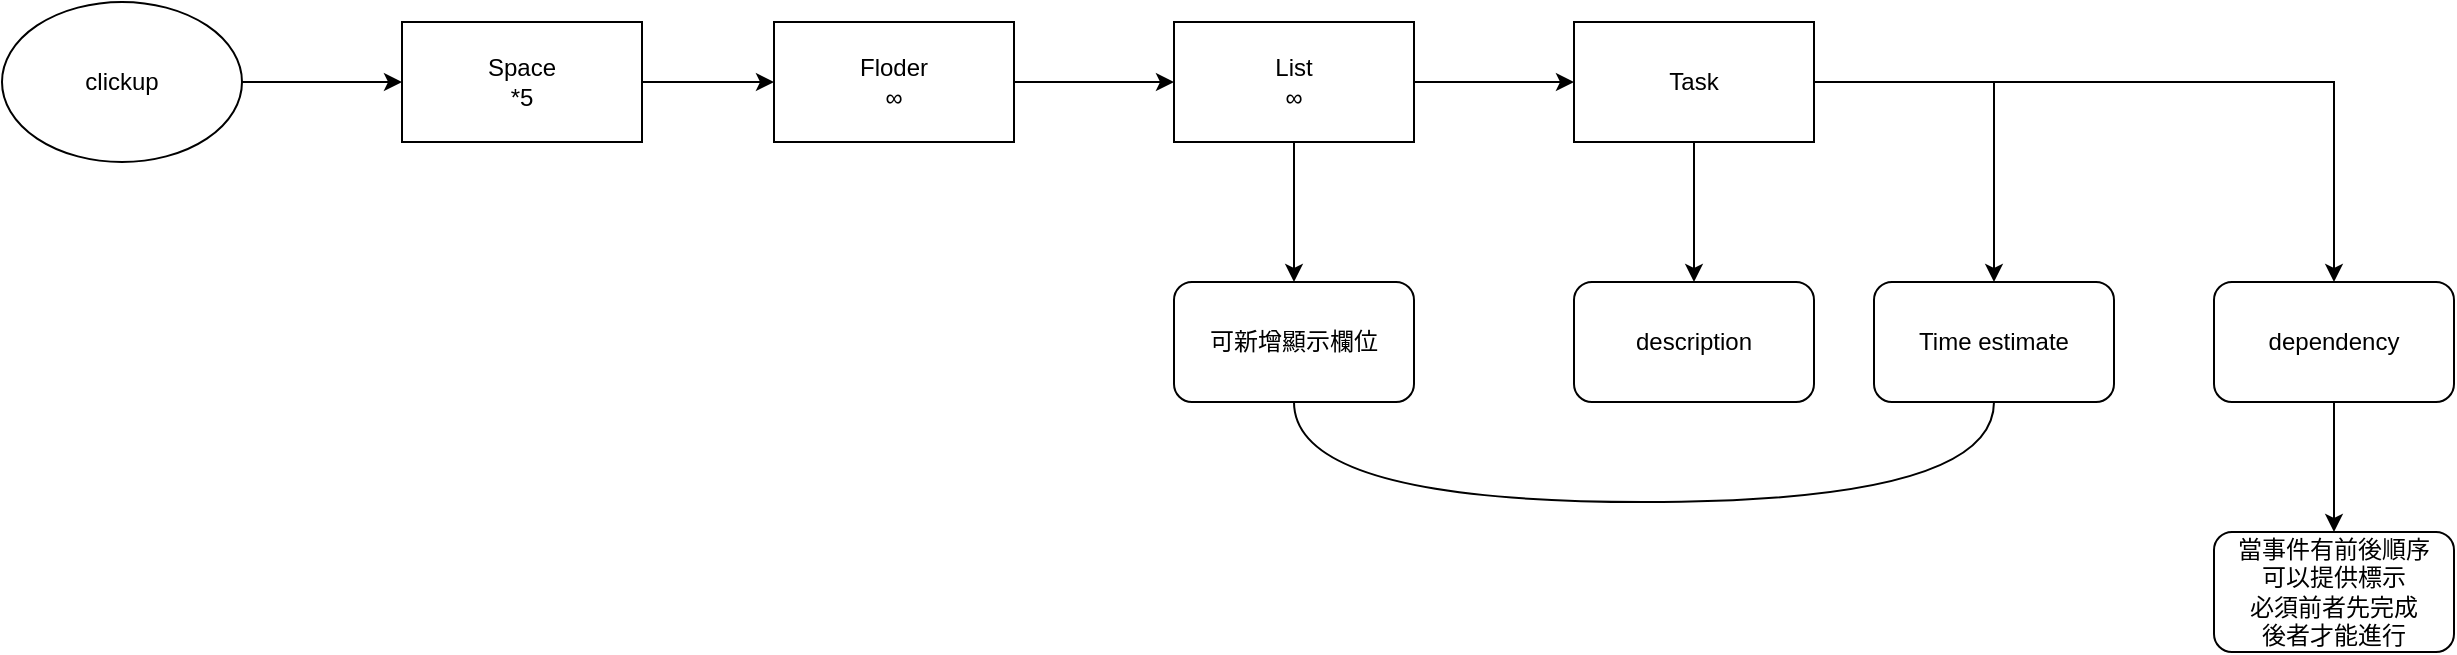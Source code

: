 <mxfile version="24.6.4" type="github">
  <diagram name="第 1 页" id="cKjmFq1ro7v9W7NVSlEp">
    <mxGraphModel dx="1434" dy="761" grid="1" gridSize="10" guides="1" tooltips="1" connect="1" arrows="1" fold="1" page="1" pageScale="1" pageWidth="827" pageHeight="1169" math="0" shadow="0">
      <root>
        <mxCell id="0" />
        <mxCell id="1" parent="0" />
        <mxCell id="_3XOcMyE5nI33qXO2iN1-11" value="" style="edgeStyle=orthogonalEdgeStyle;rounded=0;orthogonalLoop=1;jettySize=auto;html=1;" edge="1" parent="1" source="_3XOcMyE5nI33qXO2iN1-1" target="_3XOcMyE5nI33qXO2iN1-10">
          <mxGeometry relative="1" as="geometry" />
        </mxCell>
        <mxCell id="_3XOcMyE5nI33qXO2iN1-1" value="clickup" style="ellipse;whiteSpace=wrap;html=1;" vertex="1" parent="1">
          <mxGeometry x="354" y="260" width="120" height="80" as="geometry" />
        </mxCell>
        <mxCell id="_3XOcMyE5nI33qXO2iN1-4" value="當事件有前後順序&lt;div&gt;可以提供標示&lt;/div&gt;&lt;div&gt;必須前者先完成&lt;/div&gt;&lt;div&gt;後者才能進行&lt;/div&gt;" style="whiteSpace=wrap;html=1;glass=0;shadow=0;rounded=1;" vertex="1" parent="1">
          <mxGeometry x="1460" y="525" width="120" height="60" as="geometry" />
        </mxCell>
        <mxCell id="_3XOcMyE5nI33qXO2iN1-9" value="" style="edgeStyle=orthogonalEdgeStyle;rounded=0;orthogonalLoop=1;jettySize=auto;html=1;" edge="1" parent="1" source="_3XOcMyE5nI33qXO2iN1-6" target="_3XOcMyE5nI33qXO2iN1-8">
          <mxGeometry relative="1" as="geometry" />
        </mxCell>
        <mxCell id="_3XOcMyE5nI33qXO2iN1-6" value="Floder&lt;div&gt;∞&lt;br&gt;&lt;/div&gt;" style="whiteSpace=wrap;html=1;" vertex="1" parent="1">
          <mxGeometry x="740" y="270" width="120" height="60" as="geometry" />
        </mxCell>
        <mxCell id="_3XOcMyE5nI33qXO2iN1-17" value="" style="edgeStyle=orthogonalEdgeStyle;rounded=0;orthogonalLoop=1;jettySize=auto;html=1;" edge="1" parent="1" source="_3XOcMyE5nI33qXO2iN1-8" target="_3XOcMyE5nI33qXO2iN1-15">
          <mxGeometry relative="1" as="geometry" />
        </mxCell>
        <mxCell id="_3XOcMyE5nI33qXO2iN1-20" value="" style="edgeStyle=orthogonalEdgeStyle;rounded=0;orthogonalLoop=1;jettySize=auto;html=1;" edge="1" parent="1" source="_3XOcMyE5nI33qXO2iN1-8" target="_3XOcMyE5nI33qXO2iN1-19">
          <mxGeometry relative="1" as="geometry" />
        </mxCell>
        <mxCell id="_3XOcMyE5nI33qXO2iN1-8" value="List&lt;div&gt;∞&lt;br&gt;&lt;/div&gt;" style="whiteSpace=wrap;html=1;" vertex="1" parent="1">
          <mxGeometry x="940" y="270" width="120" height="60" as="geometry" />
        </mxCell>
        <mxCell id="_3XOcMyE5nI33qXO2iN1-12" value="" style="edgeStyle=orthogonalEdgeStyle;rounded=0;orthogonalLoop=1;jettySize=auto;html=1;" edge="1" parent="1" source="_3XOcMyE5nI33qXO2iN1-10" target="_3XOcMyE5nI33qXO2iN1-6">
          <mxGeometry relative="1" as="geometry" />
        </mxCell>
        <mxCell id="_3XOcMyE5nI33qXO2iN1-10" value="Space&lt;div&gt;*5&lt;/div&gt;" style="whiteSpace=wrap;html=1;" vertex="1" parent="1">
          <mxGeometry x="554" y="270" width="120" height="60" as="geometry" />
        </mxCell>
        <mxCell id="_3XOcMyE5nI33qXO2iN1-13" value="Time estimate" style="whiteSpace=wrap;html=1;rounded=1;" vertex="1" parent="1">
          <mxGeometry x="1290" y="400" width="120" height="60" as="geometry" />
        </mxCell>
        <mxCell id="_3XOcMyE5nI33qXO2iN1-24" style="edgeStyle=orthogonalEdgeStyle;rounded=0;orthogonalLoop=1;jettySize=auto;html=1;exitX=0.5;exitY=1;exitDx=0;exitDy=0;entryX=0.5;entryY=1;entryDx=0;entryDy=0;curved=1;endArrow=none;endFill=0;" edge="1" parent="1" source="_3XOcMyE5nI33qXO2iN1-15" target="_3XOcMyE5nI33qXO2iN1-13">
          <mxGeometry relative="1" as="geometry">
            <Array as="points">
              <mxPoint x="1000" y="510" />
              <mxPoint x="1350" y="510" />
            </Array>
          </mxGeometry>
        </mxCell>
        <mxCell id="_3XOcMyE5nI33qXO2iN1-15" value="可新增顯示欄位" style="whiteSpace=wrap;html=1;rounded=1;" vertex="1" parent="1">
          <mxGeometry x="940" y="400" width="120" height="60" as="geometry" />
        </mxCell>
        <mxCell id="_3XOcMyE5nI33qXO2iN1-22" value="" style="edgeStyle=orthogonalEdgeStyle;rounded=0;orthogonalLoop=1;jettySize=auto;html=1;" edge="1" parent="1" source="_3XOcMyE5nI33qXO2iN1-19" target="_3XOcMyE5nI33qXO2iN1-21">
          <mxGeometry relative="1" as="geometry" />
        </mxCell>
        <mxCell id="_3XOcMyE5nI33qXO2iN1-23" style="edgeStyle=orthogonalEdgeStyle;rounded=0;orthogonalLoop=1;jettySize=auto;html=1;exitX=1;exitY=0.5;exitDx=0;exitDy=0;entryX=0.5;entryY=0;entryDx=0;entryDy=0;" edge="1" parent="1" source="_3XOcMyE5nI33qXO2iN1-19" target="_3XOcMyE5nI33qXO2iN1-13">
          <mxGeometry relative="1" as="geometry" />
        </mxCell>
        <mxCell id="_3XOcMyE5nI33qXO2iN1-26" value="" style="edgeStyle=orthogonalEdgeStyle;rounded=0;orthogonalLoop=1;jettySize=auto;html=1;" edge="1" parent="1" source="_3XOcMyE5nI33qXO2iN1-19" target="_3XOcMyE5nI33qXO2iN1-25">
          <mxGeometry relative="1" as="geometry" />
        </mxCell>
        <mxCell id="_3XOcMyE5nI33qXO2iN1-19" value="Task" style="whiteSpace=wrap;html=1;" vertex="1" parent="1">
          <mxGeometry x="1140" y="270" width="120" height="60" as="geometry" />
        </mxCell>
        <mxCell id="_3XOcMyE5nI33qXO2iN1-21" value="description" style="whiteSpace=wrap;html=1;rounded=1;" vertex="1" parent="1">
          <mxGeometry x="1140" y="400" width="120" height="60" as="geometry" />
        </mxCell>
        <mxCell id="_3XOcMyE5nI33qXO2iN1-27" value="" style="edgeStyle=orthogonalEdgeStyle;rounded=0;orthogonalLoop=1;jettySize=auto;html=1;" edge="1" parent="1" source="_3XOcMyE5nI33qXO2iN1-25" target="_3XOcMyE5nI33qXO2iN1-4">
          <mxGeometry relative="1" as="geometry" />
        </mxCell>
        <mxCell id="_3XOcMyE5nI33qXO2iN1-25" value="&lt;div&gt;&lt;span style=&quot;background-color: initial;&quot;&gt;dependency&lt;/span&gt;&lt;br&gt;&lt;/div&gt;" style="whiteSpace=wrap;html=1;rounded=1;" vertex="1" parent="1">
          <mxGeometry x="1460" y="400" width="120" height="60" as="geometry" />
        </mxCell>
      </root>
    </mxGraphModel>
  </diagram>
</mxfile>
